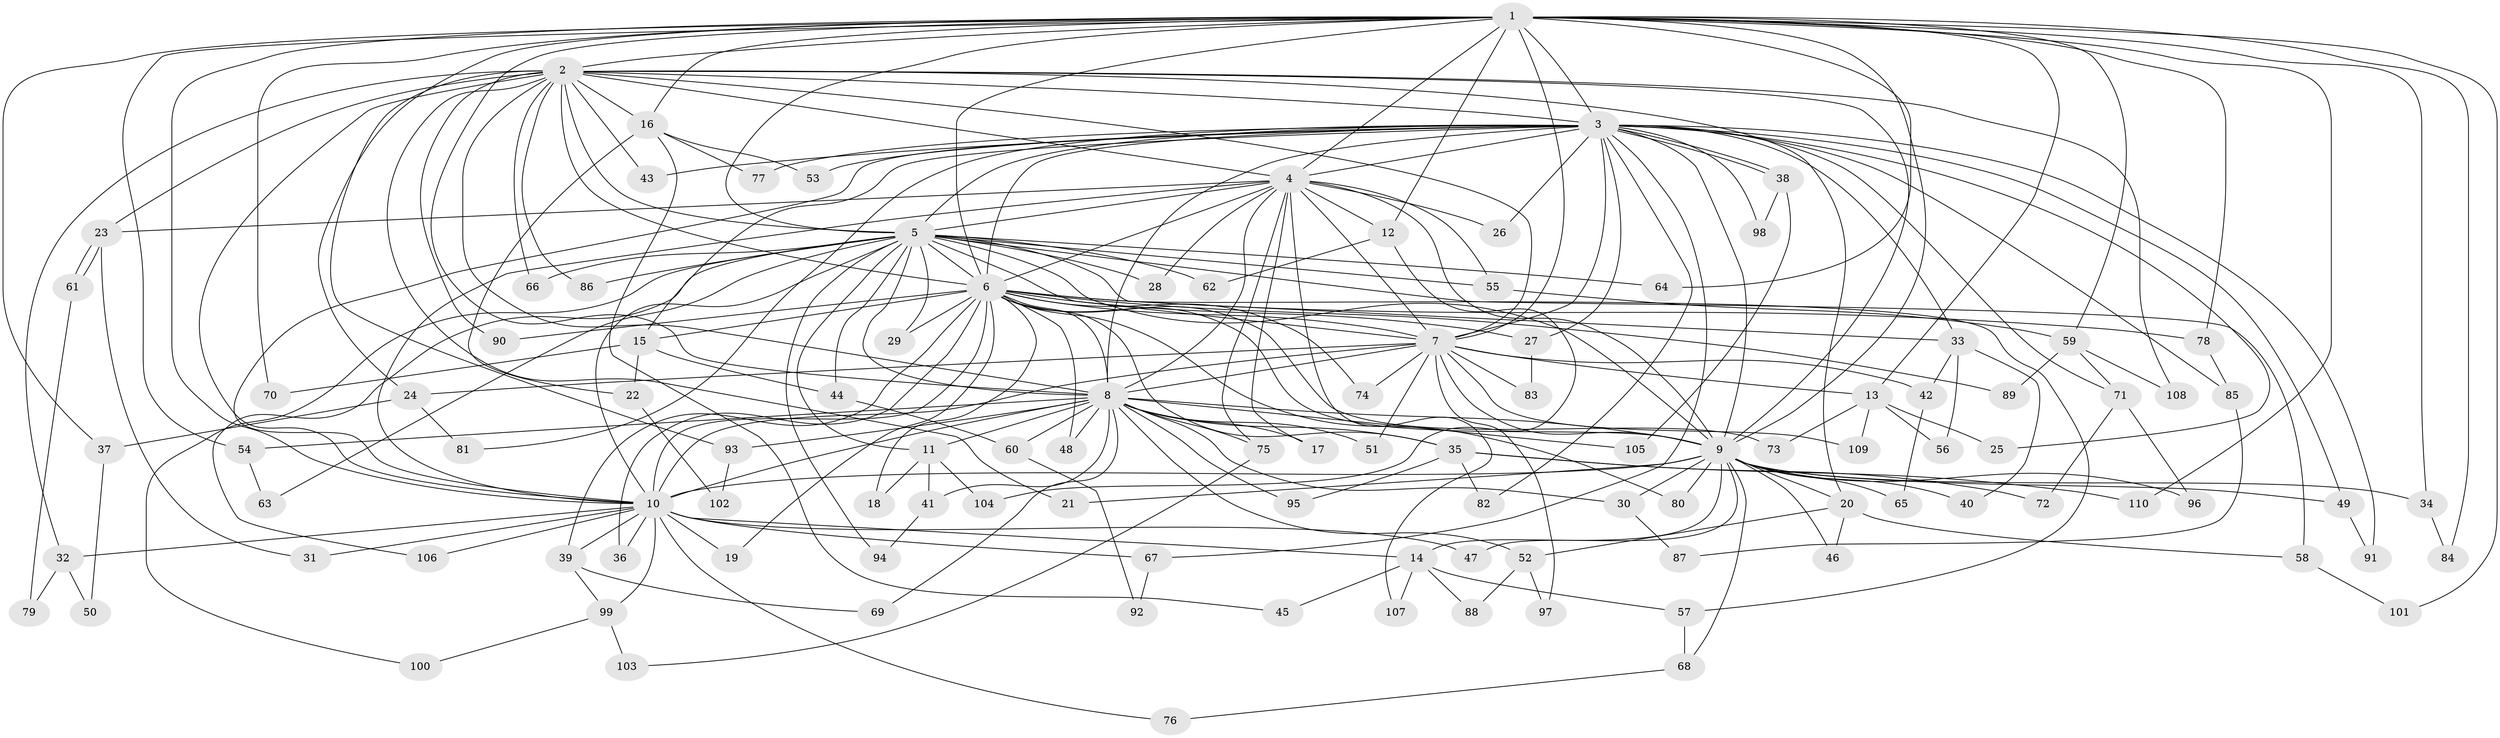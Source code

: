 // coarse degree distribution, {24: 0.0379746835443038, 17: 0.012658227848101266, 15: 0.012658227848101266, 23: 0.012658227848101266, 26: 0.012658227848101266, 21: 0.012658227848101266, 22: 0.012658227848101266, 4: 0.11392405063291139, 6: 0.0379746835443038, 7: 0.012658227848101266, 2: 0.5063291139240507, 5: 0.05063291139240506, 3: 0.16455696202531644}
// Generated by graph-tools (version 1.1) at 2025/51/02/27/25 19:51:41]
// undirected, 110 vertices, 245 edges
graph export_dot {
graph [start="1"]
  node [color=gray90,style=filled];
  1;
  2;
  3;
  4;
  5;
  6;
  7;
  8;
  9;
  10;
  11;
  12;
  13;
  14;
  15;
  16;
  17;
  18;
  19;
  20;
  21;
  22;
  23;
  24;
  25;
  26;
  27;
  28;
  29;
  30;
  31;
  32;
  33;
  34;
  35;
  36;
  37;
  38;
  39;
  40;
  41;
  42;
  43;
  44;
  45;
  46;
  47;
  48;
  49;
  50;
  51;
  52;
  53;
  54;
  55;
  56;
  57;
  58;
  59;
  60;
  61;
  62;
  63;
  64;
  65;
  66;
  67;
  68;
  69;
  70;
  71;
  72;
  73;
  74;
  75;
  76;
  77;
  78;
  79;
  80;
  81;
  82;
  83;
  84;
  85;
  86;
  87;
  88;
  89;
  90;
  91;
  92;
  93;
  94;
  95;
  96;
  97;
  98;
  99;
  100;
  101;
  102;
  103;
  104;
  105;
  106;
  107;
  108;
  109;
  110;
  1 -- 2;
  1 -- 3;
  1 -- 4;
  1 -- 5;
  1 -- 6;
  1 -- 7;
  1 -- 8;
  1 -- 9;
  1 -- 10;
  1 -- 12;
  1 -- 13;
  1 -- 16;
  1 -- 24;
  1 -- 34;
  1 -- 37;
  1 -- 54;
  1 -- 59;
  1 -- 64;
  1 -- 70;
  1 -- 78;
  1 -- 84;
  1 -- 101;
  1 -- 110;
  2 -- 3;
  2 -- 4;
  2 -- 5;
  2 -- 6;
  2 -- 7;
  2 -- 8;
  2 -- 9;
  2 -- 10;
  2 -- 16;
  2 -- 20;
  2 -- 21;
  2 -- 23;
  2 -- 32;
  2 -- 43;
  2 -- 66;
  2 -- 86;
  2 -- 90;
  2 -- 93;
  2 -- 108;
  3 -- 4;
  3 -- 5;
  3 -- 6;
  3 -- 7;
  3 -- 8;
  3 -- 9;
  3 -- 10;
  3 -- 15;
  3 -- 25;
  3 -- 26;
  3 -- 27;
  3 -- 33;
  3 -- 38;
  3 -- 38;
  3 -- 43;
  3 -- 49;
  3 -- 53;
  3 -- 67;
  3 -- 71;
  3 -- 77;
  3 -- 81;
  3 -- 82;
  3 -- 85;
  3 -- 91;
  3 -- 98;
  4 -- 5;
  4 -- 6;
  4 -- 7;
  4 -- 8;
  4 -- 9;
  4 -- 10;
  4 -- 12;
  4 -- 17;
  4 -- 23;
  4 -- 26;
  4 -- 28;
  4 -- 55;
  4 -- 75;
  4 -- 107;
  5 -- 6;
  5 -- 7;
  5 -- 8;
  5 -- 9;
  5 -- 10;
  5 -- 11;
  5 -- 28;
  5 -- 29;
  5 -- 33;
  5 -- 44;
  5 -- 55;
  5 -- 58;
  5 -- 62;
  5 -- 63;
  5 -- 64;
  5 -- 66;
  5 -- 86;
  5 -- 94;
  5 -- 100;
  5 -- 106;
  6 -- 7;
  6 -- 8;
  6 -- 9;
  6 -- 10;
  6 -- 15;
  6 -- 18;
  6 -- 19;
  6 -- 27;
  6 -- 29;
  6 -- 35;
  6 -- 36;
  6 -- 39;
  6 -- 48;
  6 -- 57;
  6 -- 73;
  6 -- 74;
  6 -- 78;
  6 -- 80;
  6 -- 89;
  6 -- 90;
  7 -- 8;
  7 -- 9;
  7 -- 10;
  7 -- 13;
  7 -- 24;
  7 -- 42;
  7 -- 51;
  7 -- 74;
  7 -- 83;
  7 -- 97;
  7 -- 109;
  8 -- 9;
  8 -- 10;
  8 -- 11;
  8 -- 17;
  8 -- 30;
  8 -- 35;
  8 -- 41;
  8 -- 48;
  8 -- 51;
  8 -- 52;
  8 -- 54;
  8 -- 60;
  8 -- 69;
  8 -- 75;
  8 -- 93;
  8 -- 95;
  8 -- 105;
  9 -- 10;
  9 -- 14;
  9 -- 20;
  9 -- 21;
  9 -- 30;
  9 -- 34;
  9 -- 40;
  9 -- 46;
  9 -- 47;
  9 -- 49;
  9 -- 65;
  9 -- 68;
  9 -- 80;
  9 -- 96;
  10 -- 14;
  10 -- 19;
  10 -- 31;
  10 -- 32;
  10 -- 36;
  10 -- 39;
  10 -- 47;
  10 -- 67;
  10 -- 76;
  10 -- 99;
  10 -- 106;
  11 -- 18;
  11 -- 41;
  11 -- 104;
  12 -- 62;
  12 -- 104;
  13 -- 25;
  13 -- 56;
  13 -- 73;
  13 -- 109;
  14 -- 45;
  14 -- 57;
  14 -- 88;
  14 -- 107;
  15 -- 22;
  15 -- 44;
  15 -- 70;
  16 -- 22;
  16 -- 45;
  16 -- 53;
  16 -- 77;
  20 -- 46;
  20 -- 52;
  20 -- 58;
  22 -- 102;
  23 -- 31;
  23 -- 61;
  23 -- 61;
  24 -- 37;
  24 -- 81;
  27 -- 83;
  30 -- 87;
  32 -- 50;
  32 -- 79;
  33 -- 40;
  33 -- 42;
  33 -- 56;
  34 -- 84;
  35 -- 72;
  35 -- 82;
  35 -- 95;
  35 -- 110;
  37 -- 50;
  38 -- 98;
  38 -- 105;
  39 -- 69;
  39 -- 99;
  41 -- 94;
  42 -- 65;
  44 -- 60;
  49 -- 91;
  52 -- 88;
  52 -- 97;
  54 -- 63;
  55 -- 59;
  57 -- 68;
  58 -- 101;
  59 -- 71;
  59 -- 89;
  59 -- 108;
  60 -- 92;
  61 -- 79;
  67 -- 92;
  68 -- 76;
  71 -- 72;
  71 -- 96;
  75 -- 103;
  78 -- 85;
  85 -- 87;
  93 -- 102;
  99 -- 100;
  99 -- 103;
}
